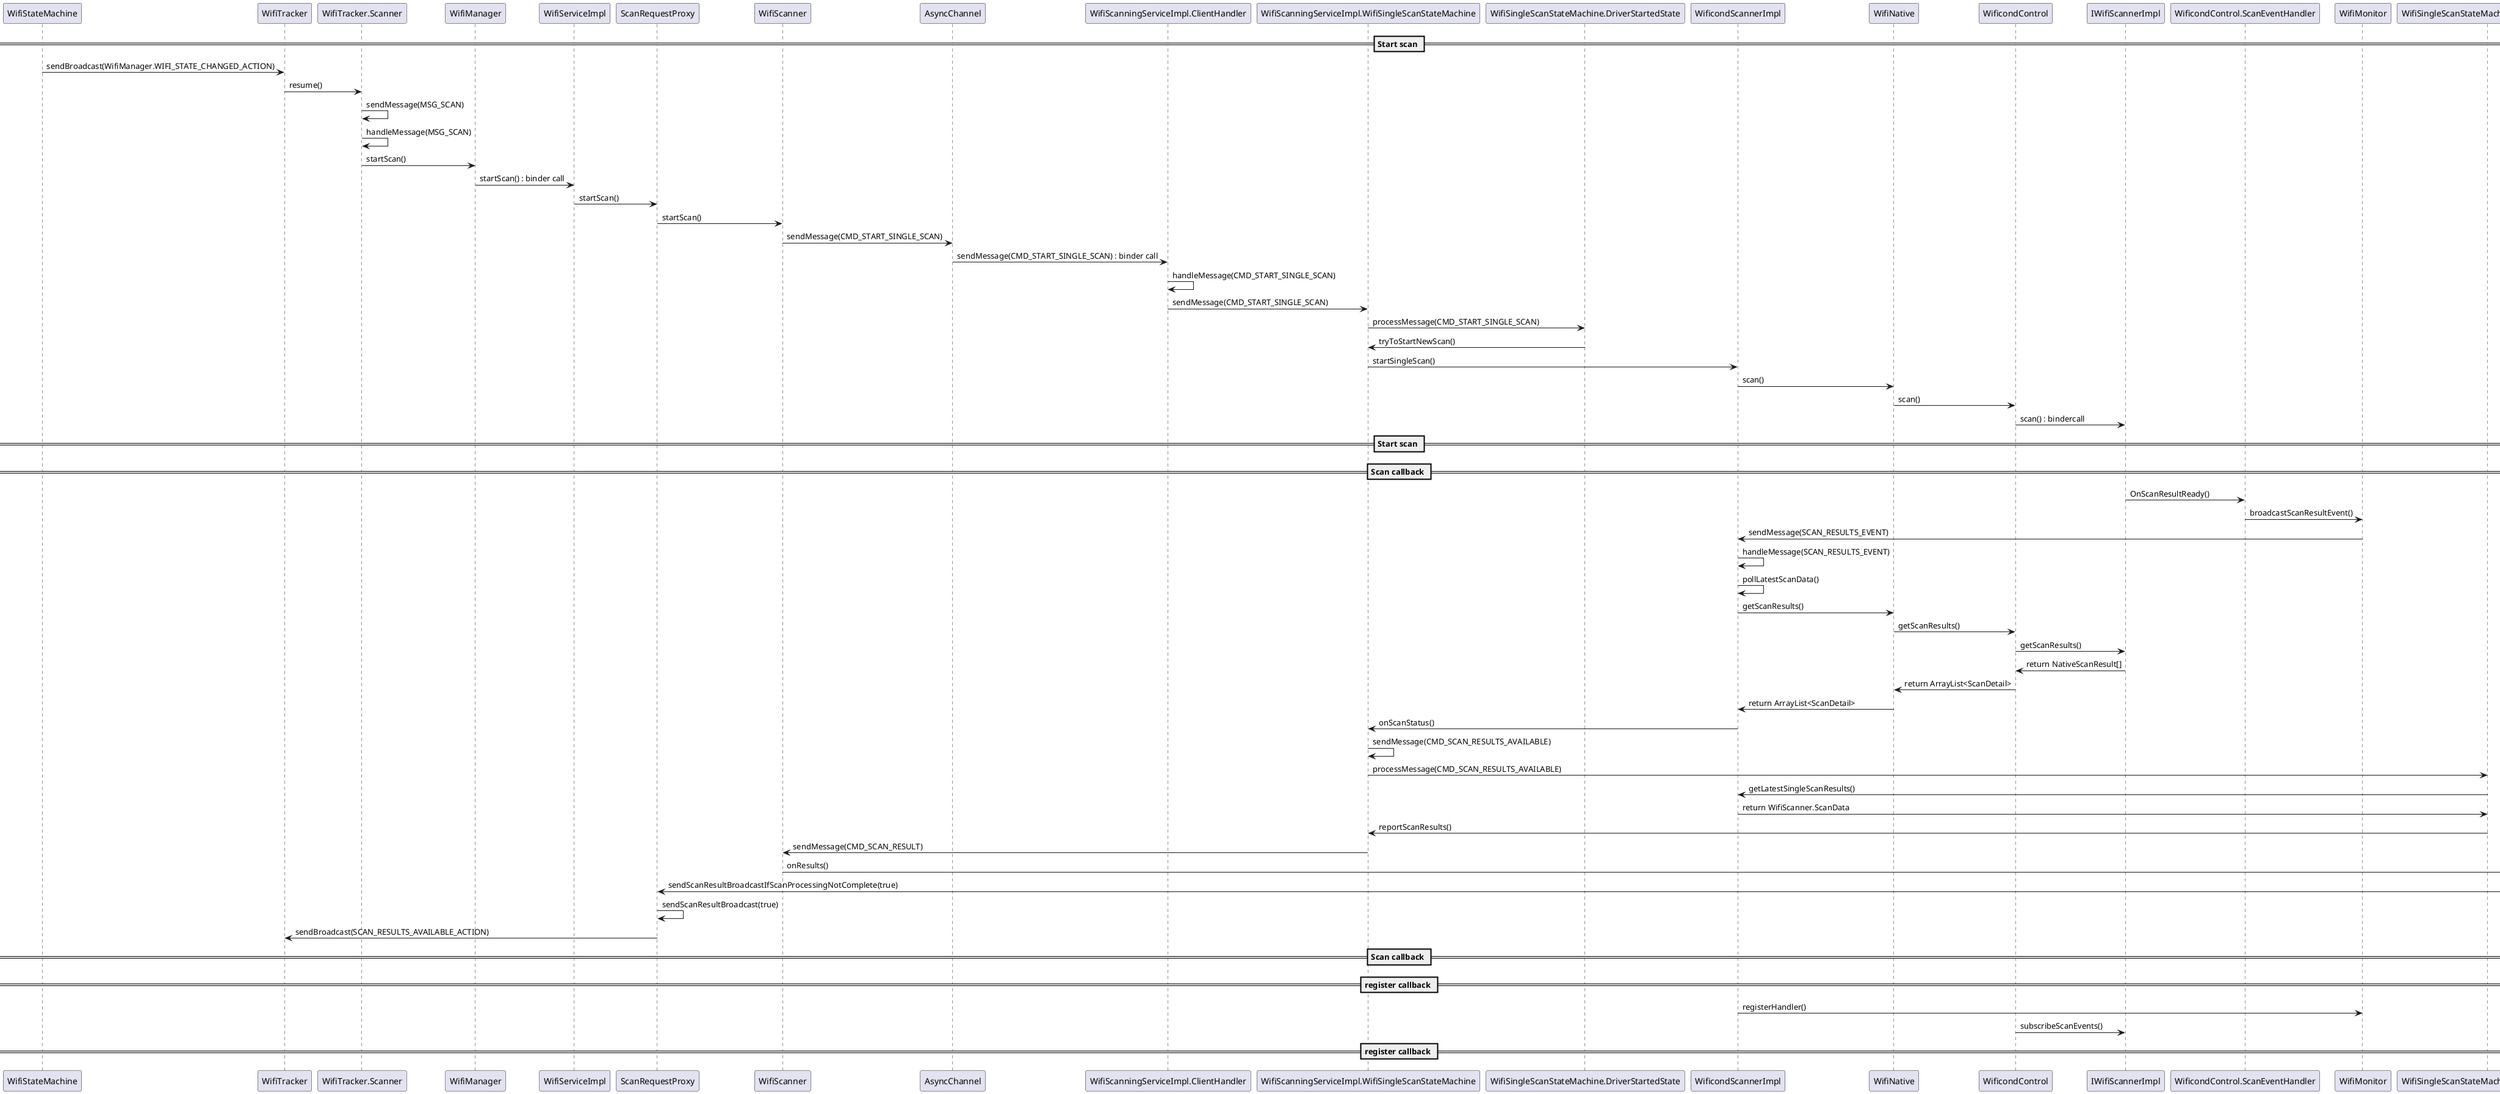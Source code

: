 @startuml wifi-scan
== Start scan ==
participant WifiStateMachine as c1
participant WifiTracker as c2
c1->c2 : sendBroadcast(WifiManager.WIFI_STATE_CHANGED_ACTION)
participant WifiTracker.Scanner as c3
c2->c3 : resume()
c3->c3 : sendMessage(MSG_SCAN)
c3->c3 : handleMessage(MSG_SCAN)
participant WifiManager as c4
c3->c4 : startScan()
participant WifiServiceImpl as c5
c4->c5 : startScan() : binder call
participant ScanRequestProxy as c6
c5->c6 : startScan()
participant WifiScanner as c7
c6->c7 : startScan()
participant AsyncChannel as c8
c7->c8 : sendMessage(CMD_START_SINGLE_SCAN)
participant WifiScanningServiceImpl.ClientHandler as c9
c8->c9 : sendMessage(CMD_START_SINGLE_SCAN) : binder call
c9->c9 : handleMessage(CMD_START_SINGLE_SCAN)
participant WifiScanningServiceImpl.WifiSingleScanStateMachine as c10
c9->c10 : sendMessage(CMD_START_SINGLE_SCAN)
participant WifiSingleScanStateMachine.DriverStartedState as c11
c10->c11 : processMessage(CMD_START_SINGLE_SCAN)
c11->c10 : tryToStartNewScan()
participant WificondScannerImpl as c12
c10->c12 : startSingleScan()
participant WifiNative as c13
c12->c13 : scan()
participant WificondControl as c14
c13->c14 : scan()
participant IWifiScannerImpl as c15
c14->c15 : scan() : bindercall
== Start scan ==

== Scan callback ==
participant WificondControl.ScanEventHandler as c16
c15->c16 : OnScanResultReady()
participant WifiMonitor as c17
c16->c17 : broadcastScanResultEvent()
c17->c12 : sendMessage(SCAN_RESULTS_EVENT)
c12->c12 : handleMessage(SCAN_RESULTS_EVENT)
c12->c12 : pollLatestScanData()
c12->c13 : getScanResults()
c13->c14 : getScanResults()
c14->c15 : getScanResults()

c15->c14 : return NativeScanResult[]
c14->c13 : return ArrayList<ScanDetail>
c13->c12 : return ArrayList<ScanDetail>

c12->c10 : onScanStatus()
c10->c10 : sendMessage(CMD_SCAN_RESULTS_AVAILABLE)
participant WifiSingleScanStateMachine.ScanningState as c18
c10->c18 : processMessage(CMD_SCAN_RESULTS_AVAILABLE)
c18->c12 : getLatestSingleScanResults()
c12->c18 : return WifiScanner.ScanData
c18->c10 : reportScanResults()
c10->c7 : sendMessage(CMD_SCAN_RESULT)
participant ScanRequestProxy.ScanRequestProxyScanListener as c19
c7->c19 : onResults()
c19->c6 : sendScanResultBroadcastIfScanProcessingNotComplete(true)
c6->c6 : sendScanResultBroadcast(true)
c6->c2 : sendBroadcast(SCAN_RESULTS_AVAILABLE_ACTION)
== Scan callback ==

== register callback ==
c12->c17 : registerHandler()
c14->c15 : subscribeScanEvents()
== register callback ==

@enduml
